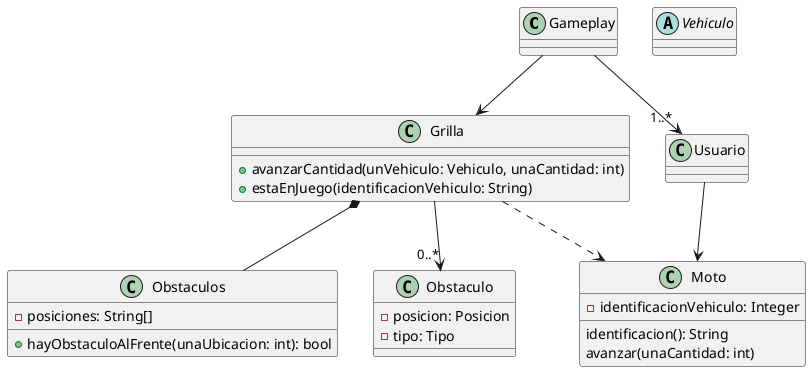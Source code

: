 @startuml

/'

'/

class Gameplay {}
class Grilla {
    + avanzarCantidad(unVehiculo: Vehiculo, unaCantidad: int)
    + estaEnJuego(identificacionVehiculo: String)
}
class Obstaculos {
    - posiciones: String[]
    + hayObstaculoAlFrente(unaUbicacion: int): bool
}
class Usuario {}

abstract class Vehiculo {}

class Moto {
    - identificacionVehiculo: Integer
    identificacion(): String
    avanzar(unaCantidad: int)
}

class Obstaculo {
    - posicion: Posicion
    - tipo: Tipo

}

Gameplay --> Grilla
Grilla *-- Obstaculos
Gameplay --> "1..*" Usuario
Usuario --> Moto
Grilla ..> Moto
Grilla --> "0..*" Obstaculo

@enduml